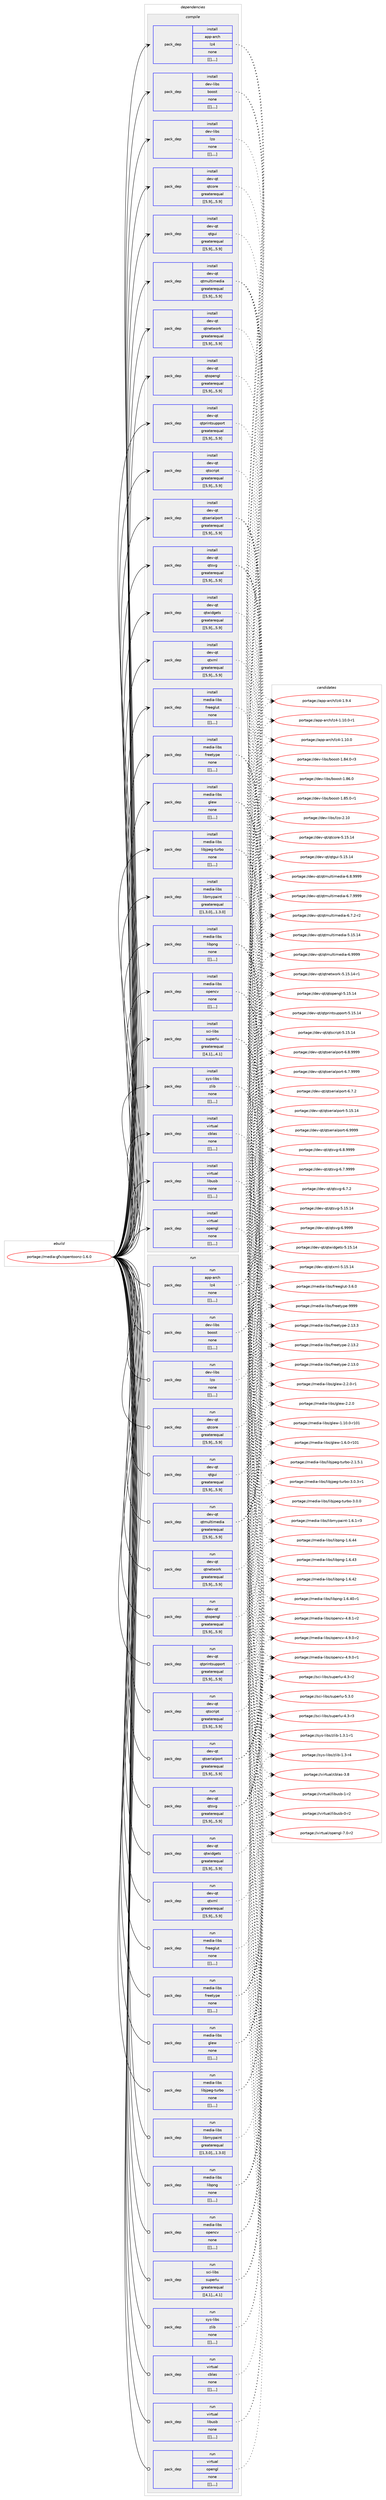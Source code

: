 digraph prolog {

# *************
# Graph options
# *************

newrank=true;
concentrate=true;
compound=true;
graph [rankdir=LR,fontname=Helvetica,fontsize=10,ranksep=1.5];#, ranksep=2.5, nodesep=0.2];
edge  [arrowhead=vee];
node  [fontname=Helvetica,fontsize=10];

# **********
# The ebuild
# **********

subgraph cluster_leftcol {
color=gray;
label=<<i>ebuild</i>>;
id [label="portage://media-gfx/opentoonz-1.6.0", color=red, width=4, href="../media-gfx/opentoonz-1.6.0.svg"];
}

# ****************
# The dependencies
# ****************

subgraph cluster_midcol {
color=gray;
label=<<i>dependencies</i>>;
subgraph cluster_compile {
fillcolor="#eeeeee";
style=filled;
label=<<i>compile</i>>;
subgraph pack223521 {
dependency303238 [label=<<TABLE BORDER="0" CELLBORDER="1" CELLSPACING="0" CELLPADDING="4" WIDTH="220"><TR><TD ROWSPAN="6" CELLPADDING="30">pack_dep</TD></TR><TR><TD WIDTH="110">install</TD></TR><TR><TD>app-arch</TD></TR><TR><TD>lz4</TD></TR><TR><TD>none</TD></TR><TR><TD>[[],,,,]</TD></TR></TABLE>>, shape=none, color=blue];
}
id:e -> dependency303238:w [weight=20,style="solid",arrowhead="vee"];
subgraph pack223522 {
dependency303239 [label=<<TABLE BORDER="0" CELLBORDER="1" CELLSPACING="0" CELLPADDING="4" WIDTH="220"><TR><TD ROWSPAN="6" CELLPADDING="30">pack_dep</TD></TR><TR><TD WIDTH="110">install</TD></TR><TR><TD>dev-libs</TD></TR><TR><TD>boost</TD></TR><TR><TD>none</TD></TR><TR><TD>[[],,,,]</TD></TR></TABLE>>, shape=none, color=blue];
}
id:e -> dependency303239:w [weight=20,style="solid",arrowhead="vee"];
subgraph pack223523 {
dependency303240 [label=<<TABLE BORDER="0" CELLBORDER="1" CELLSPACING="0" CELLPADDING="4" WIDTH="220"><TR><TD ROWSPAN="6" CELLPADDING="30">pack_dep</TD></TR><TR><TD WIDTH="110">install</TD></TR><TR><TD>dev-libs</TD></TR><TR><TD>lzo</TD></TR><TR><TD>none</TD></TR><TR><TD>[[],,,,]</TD></TR></TABLE>>, shape=none, color=blue];
}
id:e -> dependency303240:w [weight=20,style="solid",arrowhead="vee"];
subgraph pack223524 {
dependency303241 [label=<<TABLE BORDER="0" CELLBORDER="1" CELLSPACING="0" CELLPADDING="4" WIDTH="220"><TR><TD ROWSPAN="6" CELLPADDING="30">pack_dep</TD></TR><TR><TD WIDTH="110">install</TD></TR><TR><TD>dev-qt</TD></TR><TR><TD>qtcore</TD></TR><TR><TD>greaterequal</TD></TR><TR><TD>[[5,9],,,5.9]</TD></TR></TABLE>>, shape=none, color=blue];
}
id:e -> dependency303241:w [weight=20,style="solid",arrowhead="vee"];
subgraph pack223525 {
dependency303242 [label=<<TABLE BORDER="0" CELLBORDER="1" CELLSPACING="0" CELLPADDING="4" WIDTH="220"><TR><TD ROWSPAN="6" CELLPADDING="30">pack_dep</TD></TR><TR><TD WIDTH="110">install</TD></TR><TR><TD>dev-qt</TD></TR><TR><TD>qtgui</TD></TR><TR><TD>greaterequal</TD></TR><TR><TD>[[5,9],,,5.9]</TD></TR></TABLE>>, shape=none, color=blue];
}
id:e -> dependency303242:w [weight=20,style="solid",arrowhead="vee"];
subgraph pack223526 {
dependency303243 [label=<<TABLE BORDER="0" CELLBORDER="1" CELLSPACING="0" CELLPADDING="4" WIDTH="220"><TR><TD ROWSPAN="6" CELLPADDING="30">pack_dep</TD></TR><TR><TD WIDTH="110">install</TD></TR><TR><TD>dev-qt</TD></TR><TR><TD>qtmultimedia</TD></TR><TR><TD>greaterequal</TD></TR><TR><TD>[[5,9],,,5.9]</TD></TR></TABLE>>, shape=none, color=blue];
}
id:e -> dependency303243:w [weight=20,style="solid",arrowhead="vee"];
subgraph pack223527 {
dependency303244 [label=<<TABLE BORDER="0" CELLBORDER="1" CELLSPACING="0" CELLPADDING="4" WIDTH="220"><TR><TD ROWSPAN="6" CELLPADDING="30">pack_dep</TD></TR><TR><TD WIDTH="110">install</TD></TR><TR><TD>dev-qt</TD></TR><TR><TD>qtnetwork</TD></TR><TR><TD>greaterequal</TD></TR><TR><TD>[[5,9],,,5.9]</TD></TR></TABLE>>, shape=none, color=blue];
}
id:e -> dependency303244:w [weight=20,style="solid",arrowhead="vee"];
subgraph pack223528 {
dependency303245 [label=<<TABLE BORDER="0" CELLBORDER="1" CELLSPACING="0" CELLPADDING="4" WIDTH="220"><TR><TD ROWSPAN="6" CELLPADDING="30">pack_dep</TD></TR><TR><TD WIDTH="110">install</TD></TR><TR><TD>dev-qt</TD></TR><TR><TD>qtopengl</TD></TR><TR><TD>greaterequal</TD></TR><TR><TD>[[5,9],,,5.9]</TD></TR></TABLE>>, shape=none, color=blue];
}
id:e -> dependency303245:w [weight=20,style="solid",arrowhead="vee"];
subgraph pack223529 {
dependency303246 [label=<<TABLE BORDER="0" CELLBORDER="1" CELLSPACING="0" CELLPADDING="4" WIDTH="220"><TR><TD ROWSPAN="6" CELLPADDING="30">pack_dep</TD></TR><TR><TD WIDTH="110">install</TD></TR><TR><TD>dev-qt</TD></TR><TR><TD>qtprintsupport</TD></TR><TR><TD>greaterequal</TD></TR><TR><TD>[[5,9],,,5.9]</TD></TR></TABLE>>, shape=none, color=blue];
}
id:e -> dependency303246:w [weight=20,style="solid",arrowhead="vee"];
subgraph pack223530 {
dependency303247 [label=<<TABLE BORDER="0" CELLBORDER="1" CELLSPACING="0" CELLPADDING="4" WIDTH="220"><TR><TD ROWSPAN="6" CELLPADDING="30">pack_dep</TD></TR><TR><TD WIDTH="110">install</TD></TR><TR><TD>dev-qt</TD></TR><TR><TD>qtscript</TD></TR><TR><TD>greaterequal</TD></TR><TR><TD>[[5,9],,,5.9]</TD></TR></TABLE>>, shape=none, color=blue];
}
id:e -> dependency303247:w [weight=20,style="solid",arrowhead="vee"];
subgraph pack223531 {
dependency303248 [label=<<TABLE BORDER="0" CELLBORDER="1" CELLSPACING="0" CELLPADDING="4" WIDTH="220"><TR><TD ROWSPAN="6" CELLPADDING="30">pack_dep</TD></TR><TR><TD WIDTH="110">install</TD></TR><TR><TD>dev-qt</TD></TR><TR><TD>qtserialport</TD></TR><TR><TD>greaterequal</TD></TR><TR><TD>[[5,9],,,5.9]</TD></TR></TABLE>>, shape=none, color=blue];
}
id:e -> dependency303248:w [weight=20,style="solid",arrowhead="vee"];
subgraph pack223532 {
dependency303249 [label=<<TABLE BORDER="0" CELLBORDER="1" CELLSPACING="0" CELLPADDING="4" WIDTH="220"><TR><TD ROWSPAN="6" CELLPADDING="30">pack_dep</TD></TR><TR><TD WIDTH="110">install</TD></TR><TR><TD>dev-qt</TD></TR><TR><TD>qtsvg</TD></TR><TR><TD>greaterequal</TD></TR><TR><TD>[[5,9],,,5.9]</TD></TR></TABLE>>, shape=none, color=blue];
}
id:e -> dependency303249:w [weight=20,style="solid",arrowhead="vee"];
subgraph pack223533 {
dependency303250 [label=<<TABLE BORDER="0" CELLBORDER="1" CELLSPACING="0" CELLPADDING="4" WIDTH="220"><TR><TD ROWSPAN="6" CELLPADDING="30">pack_dep</TD></TR><TR><TD WIDTH="110">install</TD></TR><TR><TD>dev-qt</TD></TR><TR><TD>qtwidgets</TD></TR><TR><TD>greaterequal</TD></TR><TR><TD>[[5,9],,,5.9]</TD></TR></TABLE>>, shape=none, color=blue];
}
id:e -> dependency303250:w [weight=20,style="solid",arrowhead="vee"];
subgraph pack223534 {
dependency303251 [label=<<TABLE BORDER="0" CELLBORDER="1" CELLSPACING="0" CELLPADDING="4" WIDTH="220"><TR><TD ROWSPAN="6" CELLPADDING="30">pack_dep</TD></TR><TR><TD WIDTH="110">install</TD></TR><TR><TD>dev-qt</TD></TR><TR><TD>qtxml</TD></TR><TR><TD>greaterequal</TD></TR><TR><TD>[[5,9],,,5.9]</TD></TR></TABLE>>, shape=none, color=blue];
}
id:e -> dependency303251:w [weight=20,style="solid",arrowhead="vee"];
subgraph pack223535 {
dependency303252 [label=<<TABLE BORDER="0" CELLBORDER="1" CELLSPACING="0" CELLPADDING="4" WIDTH="220"><TR><TD ROWSPAN="6" CELLPADDING="30">pack_dep</TD></TR><TR><TD WIDTH="110">install</TD></TR><TR><TD>media-libs</TD></TR><TR><TD>freeglut</TD></TR><TR><TD>none</TD></TR><TR><TD>[[],,,,]</TD></TR></TABLE>>, shape=none, color=blue];
}
id:e -> dependency303252:w [weight=20,style="solid",arrowhead="vee"];
subgraph pack223536 {
dependency303253 [label=<<TABLE BORDER="0" CELLBORDER="1" CELLSPACING="0" CELLPADDING="4" WIDTH="220"><TR><TD ROWSPAN="6" CELLPADDING="30">pack_dep</TD></TR><TR><TD WIDTH="110">install</TD></TR><TR><TD>media-libs</TD></TR><TR><TD>freetype</TD></TR><TR><TD>none</TD></TR><TR><TD>[[],,,,]</TD></TR></TABLE>>, shape=none, color=blue];
}
id:e -> dependency303253:w [weight=20,style="solid",arrowhead="vee"];
subgraph pack223537 {
dependency303254 [label=<<TABLE BORDER="0" CELLBORDER="1" CELLSPACING="0" CELLPADDING="4" WIDTH="220"><TR><TD ROWSPAN="6" CELLPADDING="30">pack_dep</TD></TR><TR><TD WIDTH="110">install</TD></TR><TR><TD>media-libs</TD></TR><TR><TD>glew</TD></TR><TR><TD>none</TD></TR><TR><TD>[[],,,,]</TD></TR></TABLE>>, shape=none, color=blue];
}
id:e -> dependency303254:w [weight=20,style="solid",arrowhead="vee"];
subgraph pack223538 {
dependency303255 [label=<<TABLE BORDER="0" CELLBORDER="1" CELLSPACING="0" CELLPADDING="4" WIDTH="220"><TR><TD ROWSPAN="6" CELLPADDING="30">pack_dep</TD></TR><TR><TD WIDTH="110">install</TD></TR><TR><TD>media-libs</TD></TR><TR><TD>libjpeg-turbo</TD></TR><TR><TD>none</TD></TR><TR><TD>[[],,,,]</TD></TR></TABLE>>, shape=none, color=blue];
}
id:e -> dependency303255:w [weight=20,style="solid",arrowhead="vee"];
subgraph pack223539 {
dependency303256 [label=<<TABLE BORDER="0" CELLBORDER="1" CELLSPACING="0" CELLPADDING="4" WIDTH="220"><TR><TD ROWSPAN="6" CELLPADDING="30">pack_dep</TD></TR><TR><TD WIDTH="110">install</TD></TR><TR><TD>media-libs</TD></TR><TR><TD>libmypaint</TD></TR><TR><TD>greaterequal</TD></TR><TR><TD>[[1,3,0],,,1.3.0]</TD></TR></TABLE>>, shape=none, color=blue];
}
id:e -> dependency303256:w [weight=20,style="solid",arrowhead="vee"];
subgraph pack223540 {
dependency303257 [label=<<TABLE BORDER="0" CELLBORDER="1" CELLSPACING="0" CELLPADDING="4" WIDTH="220"><TR><TD ROWSPAN="6" CELLPADDING="30">pack_dep</TD></TR><TR><TD WIDTH="110">install</TD></TR><TR><TD>media-libs</TD></TR><TR><TD>libpng</TD></TR><TR><TD>none</TD></TR><TR><TD>[[],,,,]</TD></TR></TABLE>>, shape=none, color=blue];
}
id:e -> dependency303257:w [weight=20,style="solid",arrowhead="vee"];
subgraph pack223541 {
dependency303258 [label=<<TABLE BORDER="0" CELLBORDER="1" CELLSPACING="0" CELLPADDING="4" WIDTH="220"><TR><TD ROWSPAN="6" CELLPADDING="30">pack_dep</TD></TR><TR><TD WIDTH="110">install</TD></TR><TR><TD>media-libs</TD></TR><TR><TD>opencv</TD></TR><TR><TD>none</TD></TR><TR><TD>[[],,,,]</TD></TR></TABLE>>, shape=none, color=blue];
}
id:e -> dependency303258:w [weight=20,style="solid",arrowhead="vee"];
subgraph pack223542 {
dependency303259 [label=<<TABLE BORDER="0" CELLBORDER="1" CELLSPACING="0" CELLPADDING="4" WIDTH="220"><TR><TD ROWSPAN="6" CELLPADDING="30">pack_dep</TD></TR><TR><TD WIDTH="110">install</TD></TR><TR><TD>sci-libs</TD></TR><TR><TD>superlu</TD></TR><TR><TD>greaterequal</TD></TR><TR><TD>[[4,1],,,4.1]</TD></TR></TABLE>>, shape=none, color=blue];
}
id:e -> dependency303259:w [weight=20,style="solid",arrowhead="vee"];
subgraph pack223543 {
dependency303260 [label=<<TABLE BORDER="0" CELLBORDER="1" CELLSPACING="0" CELLPADDING="4" WIDTH="220"><TR><TD ROWSPAN="6" CELLPADDING="30">pack_dep</TD></TR><TR><TD WIDTH="110">install</TD></TR><TR><TD>sys-libs</TD></TR><TR><TD>zlib</TD></TR><TR><TD>none</TD></TR><TR><TD>[[],,,,]</TD></TR></TABLE>>, shape=none, color=blue];
}
id:e -> dependency303260:w [weight=20,style="solid",arrowhead="vee"];
subgraph pack223544 {
dependency303261 [label=<<TABLE BORDER="0" CELLBORDER="1" CELLSPACING="0" CELLPADDING="4" WIDTH="220"><TR><TD ROWSPAN="6" CELLPADDING="30">pack_dep</TD></TR><TR><TD WIDTH="110">install</TD></TR><TR><TD>virtual</TD></TR><TR><TD>cblas</TD></TR><TR><TD>none</TD></TR><TR><TD>[[],,,,]</TD></TR></TABLE>>, shape=none, color=blue];
}
id:e -> dependency303261:w [weight=20,style="solid",arrowhead="vee"];
subgraph pack223545 {
dependency303262 [label=<<TABLE BORDER="0" CELLBORDER="1" CELLSPACING="0" CELLPADDING="4" WIDTH="220"><TR><TD ROWSPAN="6" CELLPADDING="30">pack_dep</TD></TR><TR><TD WIDTH="110">install</TD></TR><TR><TD>virtual</TD></TR><TR><TD>libusb</TD></TR><TR><TD>none</TD></TR><TR><TD>[[],,,,]</TD></TR></TABLE>>, shape=none, color=blue];
}
id:e -> dependency303262:w [weight=20,style="solid",arrowhead="vee"];
subgraph pack223546 {
dependency303263 [label=<<TABLE BORDER="0" CELLBORDER="1" CELLSPACING="0" CELLPADDING="4" WIDTH="220"><TR><TD ROWSPAN="6" CELLPADDING="30">pack_dep</TD></TR><TR><TD WIDTH="110">install</TD></TR><TR><TD>virtual</TD></TR><TR><TD>opengl</TD></TR><TR><TD>none</TD></TR><TR><TD>[[],,,,]</TD></TR></TABLE>>, shape=none, color=blue];
}
id:e -> dependency303263:w [weight=20,style="solid",arrowhead="vee"];
}
subgraph cluster_compileandrun {
fillcolor="#eeeeee";
style=filled;
label=<<i>compile and run</i>>;
}
subgraph cluster_run {
fillcolor="#eeeeee";
style=filled;
label=<<i>run</i>>;
subgraph pack223547 {
dependency303264 [label=<<TABLE BORDER="0" CELLBORDER="1" CELLSPACING="0" CELLPADDING="4" WIDTH="220"><TR><TD ROWSPAN="6" CELLPADDING="30">pack_dep</TD></TR><TR><TD WIDTH="110">run</TD></TR><TR><TD>app-arch</TD></TR><TR><TD>lz4</TD></TR><TR><TD>none</TD></TR><TR><TD>[[],,,,]</TD></TR></TABLE>>, shape=none, color=blue];
}
id:e -> dependency303264:w [weight=20,style="solid",arrowhead="odot"];
subgraph pack223548 {
dependency303265 [label=<<TABLE BORDER="0" CELLBORDER="1" CELLSPACING="0" CELLPADDING="4" WIDTH="220"><TR><TD ROWSPAN="6" CELLPADDING="30">pack_dep</TD></TR><TR><TD WIDTH="110">run</TD></TR><TR><TD>dev-libs</TD></TR><TR><TD>boost</TD></TR><TR><TD>none</TD></TR><TR><TD>[[],,,,]</TD></TR></TABLE>>, shape=none, color=blue];
}
id:e -> dependency303265:w [weight=20,style="solid",arrowhead="odot"];
subgraph pack223549 {
dependency303266 [label=<<TABLE BORDER="0" CELLBORDER="1" CELLSPACING="0" CELLPADDING="4" WIDTH="220"><TR><TD ROWSPAN="6" CELLPADDING="30">pack_dep</TD></TR><TR><TD WIDTH="110">run</TD></TR><TR><TD>dev-libs</TD></TR><TR><TD>lzo</TD></TR><TR><TD>none</TD></TR><TR><TD>[[],,,,]</TD></TR></TABLE>>, shape=none, color=blue];
}
id:e -> dependency303266:w [weight=20,style="solid",arrowhead="odot"];
subgraph pack223550 {
dependency303267 [label=<<TABLE BORDER="0" CELLBORDER="1" CELLSPACING="0" CELLPADDING="4" WIDTH="220"><TR><TD ROWSPAN="6" CELLPADDING="30">pack_dep</TD></TR><TR><TD WIDTH="110">run</TD></TR><TR><TD>dev-qt</TD></TR><TR><TD>qtcore</TD></TR><TR><TD>greaterequal</TD></TR><TR><TD>[[5,9],,,5.9]</TD></TR></TABLE>>, shape=none, color=blue];
}
id:e -> dependency303267:w [weight=20,style="solid",arrowhead="odot"];
subgraph pack223551 {
dependency303268 [label=<<TABLE BORDER="0" CELLBORDER="1" CELLSPACING="0" CELLPADDING="4" WIDTH="220"><TR><TD ROWSPAN="6" CELLPADDING="30">pack_dep</TD></TR><TR><TD WIDTH="110">run</TD></TR><TR><TD>dev-qt</TD></TR><TR><TD>qtgui</TD></TR><TR><TD>greaterequal</TD></TR><TR><TD>[[5,9],,,5.9]</TD></TR></TABLE>>, shape=none, color=blue];
}
id:e -> dependency303268:w [weight=20,style="solid",arrowhead="odot"];
subgraph pack223552 {
dependency303269 [label=<<TABLE BORDER="0" CELLBORDER="1" CELLSPACING="0" CELLPADDING="4" WIDTH="220"><TR><TD ROWSPAN="6" CELLPADDING="30">pack_dep</TD></TR><TR><TD WIDTH="110">run</TD></TR><TR><TD>dev-qt</TD></TR><TR><TD>qtmultimedia</TD></TR><TR><TD>greaterequal</TD></TR><TR><TD>[[5,9],,,5.9]</TD></TR></TABLE>>, shape=none, color=blue];
}
id:e -> dependency303269:w [weight=20,style="solid",arrowhead="odot"];
subgraph pack223553 {
dependency303270 [label=<<TABLE BORDER="0" CELLBORDER="1" CELLSPACING="0" CELLPADDING="4" WIDTH="220"><TR><TD ROWSPAN="6" CELLPADDING="30">pack_dep</TD></TR><TR><TD WIDTH="110">run</TD></TR><TR><TD>dev-qt</TD></TR><TR><TD>qtnetwork</TD></TR><TR><TD>greaterequal</TD></TR><TR><TD>[[5,9],,,5.9]</TD></TR></TABLE>>, shape=none, color=blue];
}
id:e -> dependency303270:w [weight=20,style="solid",arrowhead="odot"];
subgraph pack223554 {
dependency303271 [label=<<TABLE BORDER="0" CELLBORDER="1" CELLSPACING="0" CELLPADDING="4" WIDTH="220"><TR><TD ROWSPAN="6" CELLPADDING="30">pack_dep</TD></TR><TR><TD WIDTH="110">run</TD></TR><TR><TD>dev-qt</TD></TR><TR><TD>qtopengl</TD></TR><TR><TD>greaterequal</TD></TR><TR><TD>[[5,9],,,5.9]</TD></TR></TABLE>>, shape=none, color=blue];
}
id:e -> dependency303271:w [weight=20,style="solid",arrowhead="odot"];
subgraph pack223555 {
dependency303272 [label=<<TABLE BORDER="0" CELLBORDER="1" CELLSPACING="0" CELLPADDING="4" WIDTH="220"><TR><TD ROWSPAN="6" CELLPADDING="30">pack_dep</TD></TR><TR><TD WIDTH="110">run</TD></TR><TR><TD>dev-qt</TD></TR><TR><TD>qtprintsupport</TD></TR><TR><TD>greaterequal</TD></TR><TR><TD>[[5,9],,,5.9]</TD></TR></TABLE>>, shape=none, color=blue];
}
id:e -> dependency303272:w [weight=20,style="solid",arrowhead="odot"];
subgraph pack223556 {
dependency303273 [label=<<TABLE BORDER="0" CELLBORDER="1" CELLSPACING="0" CELLPADDING="4" WIDTH="220"><TR><TD ROWSPAN="6" CELLPADDING="30">pack_dep</TD></TR><TR><TD WIDTH="110">run</TD></TR><TR><TD>dev-qt</TD></TR><TR><TD>qtscript</TD></TR><TR><TD>greaterequal</TD></TR><TR><TD>[[5,9],,,5.9]</TD></TR></TABLE>>, shape=none, color=blue];
}
id:e -> dependency303273:w [weight=20,style="solid",arrowhead="odot"];
subgraph pack223557 {
dependency303274 [label=<<TABLE BORDER="0" CELLBORDER="1" CELLSPACING="0" CELLPADDING="4" WIDTH="220"><TR><TD ROWSPAN="6" CELLPADDING="30">pack_dep</TD></TR><TR><TD WIDTH="110">run</TD></TR><TR><TD>dev-qt</TD></TR><TR><TD>qtserialport</TD></TR><TR><TD>greaterequal</TD></TR><TR><TD>[[5,9],,,5.9]</TD></TR></TABLE>>, shape=none, color=blue];
}
id:e -> dependency303274:w [weight=20,style="solid",arrowhead="odot"];
subgraph pack223558 {
dependency303275 [label=<<TABLE BORDER="0" CELLBORDER="1" CELLSPACING="0" CELLPADDING="4" WIDTH="220"><TR><TD ROWSPAN="6" CELLPADDING="30">pack_dep</TD></TR><TR><TD WIDTH="110">run</TD></TR><TR><TD>dev-qt</TD></TR><TR><TD>qtsvg</TD></TR><TR><TD>greaterequal</TD></TR><TR><TD>[[5,9],,,5.9]</TD></TR></TABLE>>, shape=none, color=blue];
}
id:e -> dependency303275:w [weight=20,style="solid",arrowhead="odot"];
subgraph pack223559 {
dependency303276 [label=<<TABLE BORDER="0" CELLBORDER="1" CELLSPACING="0" CELLPADDING="4" WIDTH="220"><TR><TD ROWSPAN="6" CELLPADDING="30">pack_dep</TD></TR><TR><TD WIDTH="110">run</TD></TR><TR><TD>dev-qt</TD></TR><TR><TD>qtwidgets</TD></TR><TR><TD>greaterequal</TD></TR><TR><TD>[[5,9],,,5.9]</TD></TR></TABLE>>, shape=none, color=blue];
}
id:e -> dependency303276:w [weight=20,style="solid",arrowhead="odot"];
subgraph pack223560 {
dependency303277 [label=<<TABLE BORDER="0" CELLBORDER="1" CELLSPACING="0" CELLPADDING="4" WIDTH="220"><TR><TD ROWSPAN="6" CELLPADDING="30">pack_dep</TD></TR><TR><TD WIDTH="110">run</TD></TR><TR><TD>dev-qt</TD></TR><TR><TD>qtxml</TD></TR><TR><TD>greaterequal</TD></TR><TR><TD>[[5,9],,,5.9]</TD></TR></TABLE>>, shape=none, color=blue];
}
id:e -> dependency303277:w [weight=20,style="solid",arrowhead="odot"];
subgraph pack223561 {
dependency303278 [label=<<TABLE BORDER="0" CELLBORDER="1" CELLSPACING="0" CELLPADDING="4" WIDTH="220"><TR><TD ROWSPAN="6" CELLPADDING="30">pack_dep</TD></TR><TR><TD WIDTH="110">run</TD></TR><TR><TD>media-libs</TD></TR><TR><TD>freeglut</TD></TR><TR><TD>none</TD></TR><TR><TD>[[],,,,]</TD></TR></TABLE>>, shape=none, color=blue];
}
id:e -> dependency303278:w [weight=20,style="solid",arrowhead="odot"];
subgraph pack223562 {
dependency303279 [label=<<TABLE BORDER="0" CELLBORDER="1" CELLSPACING="0" CELLPADDING="4" WIDTH="220"><TR><TD ROWSPAN="6" CELLPADDING="30">pack_dep</TD></TR><TR><TD WIDTH="110">run</TD></TR><TR><TD>media-libs</TD></TR><TR><TD>freetype</TD></TR><TR><TD>none</TD></TR><TR><TD>[[],,,,]</TD></TR></TABLE>>, shape=none, color=blue];
}
id:e -> dependency303279:w [weight=20,style="solid",arrowhead="odot"];
subgraph pack223563 {
dependency303280 [label=<<TABLE BORDER="0" CELLBORDER="1" CELLSPACING="0" CELLPADDING="4" WIDTH="220"><TR><TD ROWSPAN="6" CELLPADDING="30">pack_dep</TD></TR><TR><TD WIDTH="110">run</TD></TR><TR><TD>media-libs</TD></TR><TR><TD>glew</TD></TR><TR><TD>none</TD></TR><TR><TD>[[],,,,]</TD></TR></TABLE>>, shape=none, color=blue];
}
id:e -> dependency303280:w [weight=20,style="solid",arrowhead="odot"];
subgraph pack223564 {
dependency303281 [label=<<TABLE BORDER="0" CELLBORDER="1" CELLSPACING="0" CELLPADDING="4" WIDTH="220"><TR><TD ROWSPAN="6" CELLPADDING="30">pack_dep</TD></TR><TR><TD WIDTH="110">run</TD></TR><TR><TD>media-libs</TD></TR><TR><TD>libjpeg-turbo</TD></TR><TR><TD>none</TD></TR><TR><TD>[[],,,,]</TD></TR></TABLE>>, shape=none, color=blue];
}
id:e -> dependency303281:w [weight=20,style="solid",arrowhead="odot"];
subgraph pack223565 {
dependency303282 [label=<<TABLE BORDER="0" CELLBORDER="1" CELLSPACING="0" CELLPADDING="4" WIDTH="220"><TR><TD ROWSPAN="6" CELLPADDING="30">pack_dep</TD></TR><TR><TD WIDTH="110">run</TD></TR><TR><TD>media-libs</TD></TR><TR><TD>libmypaint</TD></TR><TR><TD>greaterequal</TD></TR><TR><TD>[[1,3,0],,,1.3.0]</TD></TR></TABLE>>, shape=none, color=blue];
}
id:e -> dependency303282:w [weight=20,style="solid",arrowhead="odot"];
subgraph pack223566 {
dependency303283 [label=<<TABLE BORDER="0" CELLBORDER="1" CELLSPACING="0" CELLPADDING="4" WIDTH="220"><TR><TD ROWSPAN="6" CELLPADDING="30">pack_dep</TD></TR><TR><TD WIDTH="110">run</TD></TR><TR><TD>media-libs</TD></TR><TR><TD>libpng</TD></TR><TR><TD>none</TD></TR><TR><TD>[[],,,,]</TD></TR></TABLE>>, shape=none, color=blue];
}
id:e -> dependency303283:w [weight=20,style="solid",arrowhead="odot"];
subgraph pack223567 {
dependency303284 [label=<<TABLE BORDER="0" CELLBORDER="1" CELLSPACING="0" CELLPADDING="4" WIDTH="220"><TR><TD ROWSPAN="6" CELLPADDING="30">pack_dep</TD></TR><TR><TD WIDTH="110">run</TD></TR><TR><TD>media-libs</TD></TR><TR><TD>opencv</TD></TR><TR><TD>none</TD></TR><TR><TD>[[],,,,]</TD></TR></TABLE>>, shape=none, color=blue];
}
id:e -> dependency303284:w [weight=20,style="solid",arrowhead="odot"];
subgraph pack223568 {
dependency303285 [label=<<TABLE BORDER="0" CELLBORDER="1" CELLSPACING="0" CELLPADDING="4" WIDTH="220"><TR><TD ROWSPAN="6" CELLPADDING="30">pack_dep</TD></TR><TR><TD WIDTH="110">run</TD></TR><TR><TD>sci-libs</TD></TR><TR><TD>superlu</TD></TR><TR><TD>greaterequal</TD></TR><TR><TD>[[4,1],,,4.1]</TD></TR></TABLE>>, shape=none, color=blue];
}
id:e -> dependency303285:w [weight=20,style="solid",arrowhead="odot"];
subgraph pack223569 {
dependency303286 [label=<<TABLE BORDER="0" CELLBORDER="1" CELLSPACING="0" CELLPADDING="4" WIDTH="220"><TR><TD ROWSPAN="6" CELLPADDING="30">pack_dep</TD></TR><TR><TD WIDTH="110">run</TD></TR><TR><TD>sys-libs</TD></TR><TR><TD>zlib</TD></TR><TR><TD>none</TD></TR><TR><TD>[[],,,,]</TD></TR></TABLE>>, shape=none, color=blue];
}
id:e -> dependency303286:w [weight=20,style="solid",arrowhead="odot"];
subgraph pack223570 {
dependency303287 [label=<<TABLE BORDER="0" CELLBORDER="1" CELLSPACING="0" CELLPADDING="4" WIDTH="220"><TR><TD ROWSPAN="6" CELLPADDING="30">pack_dep</TD></TR><TR><TD WIDTH="110">run</TD></TR><TR><TD>virtual</TD></TR><TR><TD>cblas</TD></TR><TR><TD>none</TD></TR><TR><TD>[[],,,,]</TD></TR></TABLE>>, shape=none, color=blue];
}
id:e -> dependency303287:w [weight=20,style="solid",arrowhead="odot"];
subgraph pack223571 {
dependency303288 [label=<<TABLE BORDER="0" CELLBORDER="1" CELLSPACING="0" CELLPADDING="4" WIDTH="220"><TR><TD ROWSPAN="6" CELLPADDING="30">pack_dep</TD></TR><TR><TD WIDTH="110">run</TD></TR><TR><TD>virtual</TD></TR><TR><TD>libusb</TD></TR><TR><TD>none</TD></TR><TR><TD>[[],,,,]</TD></TR></TABLE>>, shape=none, color=blue];
}
id:e -> dependency303288:w [weight=20,style="solid",arrowhead="odot"];
subgraph pack223572 {
dependency303289 [label=<<TABLE BORDER="0" CELLBORDER="1" CELLSPACING="0" CELLPADDING="4" WIDTH="220"><TR><TD ROWSPAN="6" CELLPADDING="30">pack_dep</TD></TR><TR><TD WIDTH="110">run</TD></TR><TR><TD>virtual</TD></TR><TR><TD>opengl</TD></TR><TR><TD>none</TD></TR><TR><TD>[[],,,,]</TD></TR></TABLE>>, shape=none, color=blue];
}
id:e -> dependency303289:w [weight=20,style="solid",arrowhead="odot"];
}
}

# **************
# The candidates
# **************

subgraph cluster_choices {
rank=same;
color=gray;
label=<<i>candidates</i>>;

subgraph choice223521 {
color=black;
nodesep=1;
choice971121124597114991044710812252454946494846484511449 [label="portage://app-arch/lz4-1.10.0-r1", color=red, width=4,href="../app-arch/lz4-1.10.0-r1.svg"];
choice97112112459711499104471081225245494649484648 [label="portage://app-arch/lz4-1.10.0", color=red, width=4,href="../app-arch/lz4-1.10.0.svg"];
choice971121124597114991044710812252454946574652 [label="portage://app-arch/lz4-1.9.4", color=red, width=4,href="../app-arch/lz4-1.9.4.svg"];
dependency303238:e -> choice971121124597114991044710812252454946494846484511449:w [style=dotted,weight="100"];
dependency303238:e -> choice97112112459711499104471081225245494649484648:w [style=dotted,weight="100"];
dependency303238:e -> choice971121124597114991044710812252454946574652:w [style=dotted,weight="100"];
}
subgraph choice223522 {
color=black;
nodesep=1;
choice1001011184510810598115479811111111511645494656544648 [label="portage://dev-libs/boost-1.86.0", color=red, width=4,href="../dev-libs/boost-1.86.0.svg"];
choice10010111845108105981154798111111115116454946565346484511449 [label="portage://dev-libs/boost-1.85.0-r1", color=red, width=4,href="../dev-libs/boost-1.85.0-r1.svg"];
choice10010111845108105981154798111111115116454946565246484511451 [label="portage://dev-libs/boost-1.84.0-r3", color=red, width=4,href="../dev-libs/boost-1.84.0-r3.svg"];
dependency303239:e -> choice1001011184510810598115479811111111511645494656544648:w [style=dotted,weight="100"];
dependency303239:e -> choice10010111845108105981154798111111115116454946565346484511449:w [style=dotted,weight="100"];
dependency303239:e -> choice10010111845108105981154798111111115116454946565246484511451:w [style=dotted,weight="100"];
}
subgraph choice223523 {
color=black;
nodesep=1;
choice1001011184510810598115471081221114550464948 [label="portage://dev-libs/lzo-2.10", color=red, width=4,href="../dev-libs/lzo-2.10.svg"];
dependency303240:e -> choice1001011184510810598115471081221114550464948:w [style=dotted,weight="100"];
}
subgraph choice223524 {
color=black;
nodesep=1;
choice1001011184511311647113116991111141014553464953464952 [label="portage://dev-qt/qtcore-5.15.14", color=red, width=4,href="../dev-qt/qtcore-5.15.14.svg"];
dependency303241:e -> choice1001011184511311647113116991111141014553464953464952:w [style=dotted,weight="100"];
}
subgraph choice223525 {
color=black;
nodesep=1;
choice10010111845113116471131161031171054553464953464952 [label="portage://dev-qt/qtgui-5.15.14", color=red, width=4,href="../dev-qt/qtgui-5.15.14.svg"];
dependency303242:e -> choice10010111845113116471131161031171054553464953464952:w [style=dotted,weight="100"];
}
subgraph choice223526 {
color=black;
nodesep=1;
choice10010111845113116471131161091171081161051091011001059745544657575757 [label="portage://dev-qt/qtmultimedia-6.9999", color=red, width=4,href="../dev-qt/qtmultimedia-6.9999.svg"];
choice100101118451131164711311610911710811610510910110010597455446564657575757 [label="portage://dev-qt/qtmultimedia-6.8.9999", color=red, width=4,href="../dev-qt/qtmultimedia-6.8.9999.svg"];
choice100101118451131164711311610911710811610510910110010597455446554657575757 [label="portage://dev-qt/qtmultimedia-6.7.9999", color=red, width=4,href="../dev-qt/qtmultimedia-6.7.9999.svg"];
choice1001011184511311647113116109117108116105109101100105974554465546504511450 [label="portage://dev-qt/qtmultimedia-6.7.2-r2", color=red, width=4,href="../dev-qt/qtmultimedia-6.7.2-r2.svg"];
choice1001011184511311647113116109117108116105109101100105974553464953464952 [label="portage://dev-qt/qtmultimedia-5.15.14", color=red, width=4,href="../dev-qt/qtmultimedia-5.15.14.svg"];
dependency303243:e -> choice10010111845113116471131161091171081161051091011001059745544657575757:w [style=dotted,weight="100"];
dependency303243:e -> choice100101118451131164711311610911710811610510910110010597455446564657575757:w [style=dotted,weight="100"];
dependency303243:e -> choice100101118451131164711311610911710811610510910110010597455446554657575757:w [style=dotted,weight="100"];
dependency303243:e -> choice1001011184511311647113116109117108116105109101100105974554465546504511450:w [style=dotted,weight="100"];
dependency303243:e -> choice1001011184511311647113116109117108116105109101100105974553464953464952:w [style=dotted,weight="100"];
}
subgraph choice223527 {
color=black;
nodesep=1;
choice100101118451131164711311611010111611911111410745534649534649524511449 [label="portage://dev-qt/qtnetwork-5.15.14-r1", color=red, width=4,href="../dev-qt/qtnetwork-5.15.14-r1.svg"];
dependency303244:e -> choice100101118451131164711311611010111611911111410745534649534649524511449:w [style=dotted,weight="100"];
}
subgraph choice223528 {
color=black;
nodesep=1;
choice10010111845113116471131161111121011101031084553464953464952 [label="portage://dev-qt/qtopengl-5.15.14", color=red, width=4,href="../dev-qt/qtopengl-5.15.14.svg"];
dependency303245:e -> choice10010111845113116471131161111121011101031084553464953464952:w [style=dotted,weight="100"];
}
subgraph choice223529 {
color=black;
nodesep=1;
choice10010111845113116471131161121141051101161151171121121111141164553464953464952 [label="portage://dev-qt/qtprintsupport-5.15.14", color=red, width=4,href="../dev-qt/qtprintsupport-5.15.14.svg"];
dependency303246:e -> choice10010111845113116471131161121141051101161151171121121111141164553464953464952:w [style=dotted,weight="100"];
}
subgraph choice223530 {
color=black;
nodesep=1;
choice1001011184511311647113116115991141051121164553464953464952 [label="portage://dev-qt/qtscript-5.15.14", color=red, width=4,href="../dev-qt/qtscript-5.15.14.svg"];
dependency303247:e -> choice1001011184511311647113116115991141051121164553464953464952:w [style=dotted,weight="100"];
}
subgraph choice223531 {
color=black;
nodesep=1;
choice10010111845113116471131161151011141059710811211111411645544657575757 [label="portage://dev-qt/qtserialport-6.9999", color=red, width=4,href="../dev-qt/qtserialport-6.9999.svg"];
choice100101118451131164711311611510111410597108112111114116455446564657575757 [label="portage://dev-qt/qtserialport-6.8.9999", color=red, width=4,href="../dev-qt/qtserialport-6.8.9999.svg"];
choice100101118451131164711311611510111410597108112111114116455446554657575757 [label="portage://dev-qt/qtserialport-6.7.9999", color=red, width=4,href="../dev-qt/qtserialport-6.7.9999.svg"];
choice100101118451131164711311611510111410597108112111114116455446554650 [label="portage://dev-qt/qtserialport-6.7.2", color=red, width=4,href="../dev-qt/qtserialport-6.7.2.svg"];
choice1001011184511311647113116115101114105971081121111141164553464953464952 [label="portage://dev-qt/qtserialport-5.15.14", color=red, width=4,href="../dev-qt/qtserialport-5.15.14.svg"];
dependency303248:e -> choice10010111845113116471131161151011141059710811211111411645544657575757:w [style=dotted,weight="100"];
dependency303248:e -> choice100101118451131164711311611510111410597108112111114116455446564657575757:w [style=dotted,weight="100"];
dependency303248:e -> choice100101118451131164711311611510111410597108112111114116455446554657575757:w [style=dotted,weight="100"];
dependency303248:e -> choice100101118451131164711311611510111410597108112111114116455446554650:w [style=dotted,weight="100"];
dependency303248:e -> choice1001011184511311647113116115101114105971081121111141164553464953464952:w [style=dotted,weight="100"];
}
subgraph choice223532 {
color=black;
nodesep=1;
choice100101118451131164711311611511810345544657575757 [label="portage://dev-qt/qtsvg-6.9999", color=red, width=4,href="../dev-qt/qtsvg-6.9999.svg"];
choice1001011184511311647113116115118103455446564657575757 [label="portage://dev-qt/qtsvg-6.8.9999", color=red, width=4,href="../dev-qt/qtsvg-6.8.9999.svg"];
choice1001011184511311647113116115118103455446554657575757 [label="portage://dev-qt/qtsvg-6.7.9999", color=red, width=4,href="../dev-qt/qtsvg-6.7.9999.svg"];
choice1001011184511311647113116115118103455446554650 [label="portage://dev-qt/qtsvg-6.7.2", color=red, width=4,href="../dev-qt/qtsvg-6.7.2.svg"];
choice10010111845113116471131161151181034553464953464952 [label="portage://dev-qt/qtsvg-5.15.14", color=red, width=4,href="../dev-qt/qtsvg-5.15.14.svg"];
dependency303249:e -> choice100101118451131164711311611511810345544657575757:w [style=dotted,weight="100"];
dependency303249:e -> choice1001011184511311647113116115118103455446564657575757:w [style=dotted,weight="100"];
dependency303249:e -> choice1001011184511311647113116115118103455446554657575757:w [style=dotted,weight="100"];
dependency303249:e -> choice1001011184511311647113116115118103455446554650:w [style=dotted,weight="100"];
dependency303249:e -> choice10010111845113116471131161151181034553464953464952:w [style=dotted,weight="100"];
}
subgraph choice223533 {
color=black;
nodesep=1;
choice10010111845113116471131161191051001031011161154553464953464952 [label="portage://dev-qt/qtwidgets-5.15.14", color=red, width=4,href="../dev-qt/qtwidgets-5.15.14.svg"];
dependency303250:e -> choice10010111845113116471131161191051001031011161154553464953464952:w [style=dotted,weight="100"];
}
subgraph choice223534 {
color=black;
nodesep=1;
choice10010111845113116471131161201091084553464953464952 [label="portage://dev-qt/qtxml-5.15.14", color=red, width=4,href="../dev-qt/qtxml-5.15.14.svg"];
dependency303251:e -> choice10010111845113116471131161201091084553464953464952:w [style=dotted,weight="100"];
}
subgraph choice223535 {
color=black;
nodesep=1;
choice10910110010597451081059811547102114101101103108117116455146544648 [label="portage://media-libs/freeglut-3.6.0", color=red, width=4,href="../media-libs/freeglut-3.6.0.svg"];
dependency303252:e -> choice10910110010597451081059811547102114101101103108117116455146544648:w [style=dotted,weight="100"];
}
subgraph choice223536 {
color=black;
nodesep=1;
choice109101100105974510810598115471021141011011161211121014557575757 [label="portage://media-libs/freetype-9999", color=red, width=4,href="../media-libs/freetype-9999.svg"];
choice1091011001059745108105981154710211410110111612111210145504649514651 [label="portage://media-libs/freetype-2.13.3", color=red, width=4,href="../media-libs/freetype-2.13.3.svg"];
choice1091011001059745108105981154710211410110111612111210145504649514650 [label="portage://media-libs/freetype-2.13.2", color=red, width=4,href="../media-libs/freetype-2.13.2.svg"];
choice1091011001059745108105981154710211410110111612111210145504649514648 [label="portage://media-libs/freetype-2.13.0", color=red, width=4,href="../media-libs/freetype-2.13.0.svg"];
dependency303253:e -> choice109101100105974510810598115471021141011011161211121014557575757:w [style=dotted,weight="100"];
dependency303253:e -> choice1091011001059745108105981154710211410110111612111210145504649514651:w [style=dotted,weight="100"];
dependency303253:e -> choice1091011001059745108105981154710211410110111612111210145504649514650:w [style=dotted,weight="100"];
dependency303253:e -> choice1091011001059745108105981154710211410110111612111210145504649514648:w [style=dotted,weight="100"];
}
subgraph choice223537 {
color=black;
nodesep=1;
choice109101100105974510810598115471031081011194550465046484511449 [label="portage://media-libs/glew-2.2.0-r1", color=red, width=4,href="../media-libs/glew-2.2.0-r1.svg"];
choice10910110010597451081059811547103108101119455046504648 [label="portage://media-libs/glew-2.2.0", color=red, width=4,href="../media-libs/glew-2.2.0.svg"];
choice109101100105974510810598115471031081011194549464948464845114494849 [label="portage://media-libs/glew-1.10.0-r101", color=red, width=4,href="../media-libs/glew-1.10.0-r101.svg"];
choice1091011001059745108105981154710310810111945494654464845114494849 [label="portage://media-libs/glew-1.6.0-r101", color=red, width=4,href="../media-libs/glew-1.6.0-r101.svg"];
dependency303254:e -> choice109101100105974510810598115471031081011194550465046484511449:w [style=dotted,weight="100"];
dependency303254:e -> choice10910110010597451081059811547103108101119455046504648:w [style=dotted,weight="100"];
dependency303254:e -> choice109101100105974510810598115471031081011194549464948464845114494849:w [style=dotted,weight="100"];
dependency303254:e -> choice1091011001059745108105981154710310810111945494654464845114494849:w [style=dotted,weight="100"];
}
subgraph choice223538 {
color=black;
nodesep=1;
choice109101100105974510810598115471081059810611210110345116117114981114551464846514511449 [label="portage://media-libs/libjpeg-turbo-3.0.3-r1", color=red, width=4,href="../media-libs/libjpeg-turbo-3.0.3-r1.svg"];
choice10910110010597451081059811547108105981061121011034511611711498111455146484648 [label="portage://media-libs/libjpeg-turbo-3.0.0", color=red, width=4,href="../media-libs/libjpeg-turbo-3.0.0.svg"];
choice109101100105974510810598115471081059810611210110345116117114981114550464946534649 [label="portage://media-libs/libjpeg-turbo-2.1.5.1", color=red, width=4,href="../media-libs/libjpeg-turbo-2.1.5.1.svg"];
dependency303255:e -> choice109101100105974510810598115471081059810611210110345116117114981114551464846514511449:w [style=dotted,weight="100"];
dependency303255:e -> choice10910110010597451081059811547108105981061121011034511611711498111455146484648:w [style=dotted,weight="100"];
dependency303255:e -> choice109101100105974510810598115471081059810611210110345116117114981114550464946534649:w [style=dotted,weight="100"];
}
subgraph choice223539 {
color=black;
nodesep=1;
choice1091011001059745108105981154710810598109121112971051101164549465446494511451 [label="portage://media-libs/libmypaint-1.6.1-r3", color=red, width=4,href="../media-libs/libmypaint-1.6.1-r3.svg"];
dependency303256:e -> choice1091011001059745108105981154710810598109121112971051101164549465446494511451:w [style=dotted,weight="100"];
}
subgraph choice223540 {
color=black;
nodesep=1;
choice109101100105974510810598115471081059811211010345494654465252 [label="portage://media-libs/libpng-1.6.44", color=red, width=4,href="../media-libs/libpng-1.6.44.svg"];
choice109101100105974510810598115471081059811211010345494654465251 [label="portage://media-libs/libpng-1.6.43", color=red, width=4,href="../media-libs/libpng-1.6.43.svg"];
choice109101100105974510810598115471081059811211010345494654465250 [label="portage://media-libs/libpng-1.6.42", color=red, width=4,href="../media-libs/libpng-1.6.42.svg"];
choice1091011001059745108105981154710810598112110103454946544652484511449 [label="portage://media-libs/libpng-1.6.40-r1", color=red, width=4,href="../media-libs/libpng-1.6.40-r1.svg"];
dependency303257:e -> choice109101100105974510810598115471081059811211010345494654465252:w [style=dotted,weight="100"];
dependency303257:e -> choice109101100105974510810598115471081059811211010345494654465251:w [style=dotted,weight="100"];
dependency303257:e -> choice109101100105974510810598115471081059811211010345494654465250:w [style=dotted,weight="100"];
dependency303257:e -> choice1091011001059745108105981154710810598112110103454946544652484511449:w [style=dotted,weight="100"];
}
subgraph choice223541 {
color=black;
nodesep=1;
choice10910110010597451081059811547111112101110991184552465746484511450 [label="portage://media-libs/opencv-4.9.0-r2", color=red, width=4,href="../media-libs/opencv-4.9.0-r2.svg"];
choice10910110010597451081059811547111112101110991184552465746484511449 [label="portage://media-libs/opencv-4.9.0-r1", color=red, width=4,href="../media-libs/opencv-4.9.0-r1.svg"];
choice10910110010597451081059811547111112101110991184552465646494511450 [label="portage://media-libs/opencv-4.8.1-r2", color=red, width=4,href="../media-libs/opencv-4.8.1-r2.svg"];
dependency303258:e -> choice10910110010597451081059811547111112101110991184552465746484511450:w [style=dotted,weight="100"];
dependency303258:e -> choice10910110010597451081059811547111112101110991184552465746484511449:w [style=dotted,weight="100"];
dependency303258:e -> choice10910110010597451081059811547111112101110991184552465646494511450:w [style=dotted,weight="100"];
}
subgraph choice223542 {
color=black;
nodesep=1;
choice11599105451081059811547115117112101114108117455346514648 [label="portage://sci-libs/superlu-5.3.0", color=red, width=4,href="../sci-libs/superlu-5.3.0.svg"];
choice11599105451081059811547115117112101114108117455246514511451 [label="portage://sci-libs/superlu-4.3-r3", color=red, width=4,href="../sci-libs/superlu-4.3-r3.svg"];
choice11599105451081059811547115117112101114108117455246514511450 [label="portage://sci-libs/superlu-4.3-r2", color=red, width=4,href="../sci-libs/superlu-4.3-r2.svg"];
dependency303259:e -> choice11599105451081059811547115117112101114108117455346514648:w [style=dotted,weight="100"];
dependency303259:e -> choice11599105451081059811547115117112101114108117455246514511451:w [style=dotted,weight="100"];
dependency303259:e -> choice11599105451081059811547115117112101114108117455246514511450:w [style=dotted,weight="100"];
}
subgraph choice223543 {
color=black;
nodesep=1;
choice115121115451081059811547122108105984549465146494511449 [label="portage://sys-libs/zlib-1.3.1-r1", color=red, width=4,href="../sys-libs/zlib-1.3.1-r1.svg"];
choice11512111545108105981154712210810598454946514511452 [label="portage://sys-libs/zlib-1.3-r4", color=red, width=4,href="../sys-libs/zlib-1.3-r4.svg"];
dependency303260:e -> choice115121115451081059811547122108105984549465146494511449:w [style=dotted,weight="100"];
dependency303260:e -> choice11512111545108105981154712210810598454946514511452:w [style=dotted,weight="100"];
}
subgraph choice223544 {
color=black;
nodesep=1;
choice118105114116117971084799981089711545514656 [label="portage://virtual/cblas-3.8", color=red, width=4,href="../virtual/cblas-3.8.svg"];
dependency303261:e -> choice118105114116117971084799981089711545514656:w [style=dotted,weight="100"];
}
subgraph choice223545 {
color=black;
nodesep=1;
choice1181051141161179710847108105981171159845494511450 [label="portage://virtual/libusb-1-r2", color=red, width=4,href="../virtual/libusb-1-r2.svg"];
choice1181051141161179710847108105981171159845484511450 [label="portage://virtual/libusb-0-r2", color=red, width=4,href="../virtual/libusb-0-r2.svg"];
dependency303262:e -> choice1181051141161179710847108105981171159845494511450:w [style=dotted,weight="100"];
dependency303262:e -> choice1181051141161179710847108105981171159845484511450:w [style=dotted,weight="100"];
}
subgraph choice223546 {
color=black;
nodesep=1;
choice1181051141161179710847111112101110103108455546484511450 [label="portage://virtual/opengl-7.0-r2", color=red, width=4,href="../virtual/opengl-7.0-r2.svg"];
dependency303263:e -> choice1181051141161179710847111112101110103108455546484511450:w [style=dotted,weight="100"];
}
subgraph choice223547 {
color=black;
nodesep=1;
choice971121124597114991044710812252454946494846484511449 [label="portage://app-arch/lz4-1.10.0-r1", color=red, width=4,href="../app-arch/lz4-1.10.0-r1.svg"];
choice97112112459711499104471081225245494649484648 [label="portage://app-arch/lz4-1.10.0", color=red, width=4,href="../app-arch/lz4-1.10.0.svg"];
choice971121124597114991044710812252454946574652 [label="portage://app-arch/lz4-1.9.4", color=red, width=4,href="../app-arch/lz4-1.9.4.svg"];
dependency303264:e -> choice971121124597114991044710812252454946494846484511449:w [style=dotted,weight="100"];
dependency303264:e -> choice97112112459711499104471081225245494649484648:w [style=dotted,weight="100"];
dependency303264:e -> choice971121124597114991044710812252454946574652:w [style=dotted,weight="100"];
}
subgraph choice223548 {
color=black;
nodesep=1;
choice1001011184510810598115479811111111511645494656544648 [label="portage://dev-libs/boost-1.86.0", color=red, width=4,href="../dev-libs/boost-1.86.0.svg"];
choice10010111845108105981154798111111115116454946565346484511449 [label="portage://dev-libs/boost-1.85.0-r1", color=red, width=4,href="../dev-libs/boost-1.85.0-r1.svg"];
choice10010111845108105981154798111111115116454946565246484511451 [label="portage://dev-libs/boost-1.84.0-r3", color=red, width=4,href="../dev-libs/boost-1.84.0-r3.svg"];
dependency303265:e -> choice1001011184510810598115479811111111511645494656544648:w [style=dotted,weight="100"];
dependency303265:e -> choice10010111845108105981154798111111115116454946565346484511449:w [style=dotted,weight="100"];
dependency303265:e -> choice10010111845108105981154798111111115116454946565246484511451:w [style=dotted,weight="100"];
}
subgraph choice223549 {
color=black;
nodesep=1;
choice1001011184510810598115471081221114550464948 [label="portage://dev-libs/lzo-2.10", color=red, width=4,href="../dev-libs/lzo-2.10.svg"];
dependency303266:e -> choice1001011184510810598115471081221114550464948:w [style=dotted,weight="100"];
}
subgraph choice223550 {
color=black;
nodesep=1;
choice1001011184511311647113116991111141014553464953464952 [label="portage://dev-qt/qtcore-5.15.14", color=red, width=4,href="../dev-qt/qtcore-5.15.14.svg"];
dependency303267:e -> choice1001011184511311647113116991111141014553464953464952:w [style=dotted,weight="100"];
}
subgraph choice223551 {
color=black;
nodesep=1;
choice10010111845113116471131161031171054553464953464952 [label="portage://dev-qt/qtgui-5.15.14", color=red, width=4,href="../dev-qt/qtgui-5.15.14.svg"];
dependency303268:e -> choice10010111845113116471131161031171054553464953464952:w [style=dotted,weight="100"];
}
subgraph choice223552 {
color=black;
nodesep=1;
choice10010111845113116471131161091171081161051091011001059745544657575757 [label="portage://dev-qt/qtmultimedia-6.9999", color=red, width=4,href="../dev-qt/qtmultimedia-6.9999.svg"];
choice100101118451131164711311610911710811610510910110010597455446564657575757 [label="portage://dev-qt/qtmultimedia-6.8.9999", color=red, width=4,href="../dev-qt/qtmultimedia-6.8.9999.svg"];
choice100101118451131164711311610911710811610510910110010597455446554657575757 [label="portage://dev-qt/qtmultimedia-6.7.9999", color=red, width=4,href="../dev-qt/qtmultimedia-6.7.9999.svg"];
choice1001011184511311647113116109117108116105109101100105974554465546504511450 [label="portage://dev-qt/qtmultimedia-6.7.2-r2", color=red, width=4,href="../dev-qt/qtmultimedia-6.7.2-r2.svg"];
choice1001011184511311647113116109117108116105109101100105974553464953464952 [label="portage://dev-qt/qtmultimedia-5.15.14", color=red, width=4,href="../dev-qt/qtmultimedia-5.15.14.svg"];
dependency303269:e -> choice10010111845113116471131161091171081161051091011001059745544657575757:w [style=dotted,weight="100"];
dependency303269:e -> choice100101118451131164711311610911710811610510910110010597455446564657575757:w [style=dotted,weight="100"];
dependency303269:e -> choice100101118451131164711311610911710811610510910110010597455446554657575757:w [style=dotted,weight="100"];
dependency303269:e -> choice1001011184511311647113116109117108116105109101100105974554465546504511450:w [style=dotted,weight="100"];
dependency303269:e -> choice1001011184511311647113116109117108116105109101100105974553464953464952:w [style=dotted,weight="100"];
}
subgraph choice223553 {
color=black;
nodesep=1;
choice100101118451131164711311611010111611911111410745534649534649524511449 [label="portage://dev-qt/qtnetwork-5.15.14-r1", color=red, width=4,href="../dev-qt/qtnetwork-5.15.14-r1.svg"];
dependency303270:e -> choice100101118451131164711311611010111611911111410745534649534649524511449:w [style=dotted,weight="100"];
}
subgraph choice223554 {
color=black;
nodesep=1;
choice10010111845113116471131161111121011101031084553464953464952 [label="portage://dev-qt/qtopengl-5.15.14", color=red, width=4,href="../dev-qt/qtopengl-5.15.14.svg"];
dependency303271:e -> choice10010111845113116471131161111121011101031084553464953464952:w [style=dotted,weight="100"];
}
subgraph choice223555 {
color=black;
nodesep=1;
choice10010111845113116471131161121141051101161151171121121111141164553464953464952 [label="portage://dev-qt/qtprintsupport-5.15.14", color=red, width=4,href="../dev-qt/qtprintsupport-5.15.14.svg"];
dependency303272:e -> choice10010111845113116471131161121141051101161151171121121111141164553464953464952:w [style=dotted,weight="100"];
}
subgraph choice223556 {
color=black;
nodesep=1;
choice1001011184511311647113116115991141051121164553464953464952 [label="portage://dev-qt/qtscript-5.15.14", color=red, width=4,href="../dev-qt/qtscript-5.15.14.svg"];
dependency303273:e -> choice1001011184511311647113116115991141051121164553464953464952:w [style=dotted,weight="100"];
}
subgraph choice223557 {
color=black;
nodesep=1;
choice10010111845113116471131161151011141059710811211111411645544657575757 [label="portage://dev-qt/qtserialport-6.9999", color=red, width=4,href="../dev-qt/qtserialport-6.9999.svg"];
choice100101118451131164711311611510111410597108112111114116455446564657575757 [label="portage://dev-qt/qtserialport-6.8.9999", color=red, width=4,href="../dev-qt/qtserialport-6.8.9999.svg"];
choice100101118451131164711311611510111410597108112111114116455446554657575757 [label="portage://dev-qt/qtserialport-6.7.9999", color=red, width=4,href="../dev-qt/qtserialport-6.7.9999.svg"];
choice100101118451131164711311611510111410597108112111114116455446554650 [label="portage://dev-qt/qtserialport-6.7.2", color=red, width=4,href="../dev-qt/qtserialport-6.7.2.svg"];
choice1001011184511311647113116115101114105971081121111141164553464953464952 [label="portage://dev-qt/qtserialport-5.15.14", color=red, width=4,href="../dev-qt/qtserialport-5.15.14.svg"];
dependency303274:e -> choice10010111845113116471131161151011141059710811211111411645544657575757:w [style=dotted,weight="100"];
dependency303274:e -> choice100101118451131164711311611510111410597108112111114116455446564657575757:w [style=dotted,weight="100"];
dependency303274:e -> choice100101118451131164711311611510111410597108112111114116455446554657575757:w [style=dotted,weight="100"];
dependency303274:e -> choice100101118451131164711311611510111410597108112111114116455446554650:w [style=dotted,weight="100"];
dependency303274:e -> choice1001011184511311647113116115101114105971081121111141164553464953464952:w [style=dotted,weight="100"];
}
subgraph choice223558 {
color=black;
nodesep=1;
choice100101118451131164711311611511810345544657575757 [label="portage://dev-qt/qtsvg-6.9999", color=red, width=4,href="../dev-qt/qtsvg-6.9999.svg"];
choice1001011184511311647113116115118103455446564657575757 [label="portage://dev-qt/qtsvg-6.8.9999", color=red, width=4,href="../dev-qt/qtsvg-6.8.9999.svg"];
choice1001011184511311647113116115118103455446554657575757 [label="portage://dev-qt/qtsvg-6.7.9999", color=red, width=4,href="../dev-qt/qtsvg-6.7.9999.svg"];
choice1001011184511311647113116115118103455446554650 [label="portage://dev-qt/qtsvg-6.7.2", color=red, width=4,href="../dev-qt/qtsvg-6.7.2.svg"];
choice10010111845113116471131161151181034553464953464952 [label="portage://dev-qt/qtsvg-5.15.14", color=red, width=4,href="../dev-qt/qtsvg-5.15.14.svg"];
dependency303275:e -> choice100101118451131164711311611511810345544657575757:w [style=dotted,weight="100"];
dependency303275:e -> choice1001011184511311647113116115118103455446564657575757:w [style=dotted,weight="100"];
dependency303275:e -> choice1001011184511311647113116115118103455446554657575757:w [style=dotted,weight="100"];
dependency303275:e -> choice1001011184511311647113116115118103455446554650:w [style=dotted,weight="100"];
dependency303275:e -> choice10010111845113116471131161151181034553464953464952:w [style=dotted,weight="100"];
}
subgraph choice223559 {
color=black;
nodesep=1;
choice10010111845113116471131161191051001031011161154553464953464952 [label="portage://dev-qt/qtwidgets-5.15.14", color=red, width=4,href="../dev-qt/qtwidgets-5.15.14.svg"];
dependency303276:e -> choice10010111845113116471131161191051001031011161154553464953464952:w [style=dotted,weight="100"];
}
subgraph choice223560 {
color=black;
nodesep=1;
choice10010111845113116471131161201091084553464953464952 [label="portage://dev-qt/qtxml-5.15.14", color=red, width=4,href="../dev-qt/qtxml-5.15.14.svg"];
dependency303277:e -> choice10010111845113116471131161201091084553464953464952:w [style=dotted,weight="100"];
}
subgraph choice223561 {
color=black;
nodesep=1;
choice10910110010597451081059811547102114101101103108117116455146544648 [label="portage://media-libs/freeglut-3.6.0", color=red, width=4,href="../media-libs/freeglut-3.6.0.svg"];
dependency303278:e -> choice10910110010597451081059811547102114101101103108117116455146544648:w [style=dotted,weight="100"];
}
subgraph choice223562 {
color=black;
nodesep=1;
choice109101100105974510810598115471021141011011161211121014557575757 [label="portage://media-libs/freetype-9999", color=red, width=4,href="../media-libs/freetype-9999.svg"];
choice1091011001059745108105981154710211410110111612111210145504649514651 [label="portage://media-libs/freetype-2.13.3", color=red, width=4,href="../media-libs/freetype-2.13.3.svg"];
choice1091011001059745108105981154710211410110111612111210145504649514650 [label="portage://media-libs/freetype-2.13.2", color=red, width=4,href="../media-libs/freetype-2.13.2.svg"];
choice1091011001059745108105981154710211410110111612111210145504649514648 [label="portage://media-libs/freetype-2.13.0", color=red, width=4,href="../media-libs/freetype-2.13.0.svg"];
dependency303279:e -> choice109101100105974510810598115471021141011011161211121014557575757:w [style=dotted,weight="100"];
dependency303279:e -> choice1091011001059745108105981154710211410110111612111210145504649514651:w [style=dotted,weight="100"];
dependency303279:e -> choice1091011001059745108105981154710211410110111612111210145504649514650:w [style=dotted,weight="100"];
dependency303279:e -> choice1091011001059745108105981154710211410110111612111210145504649514648:w [style=dotted,weight="100"];
}
subgraph choice223563 {
color=black;
nodesep=1;
choice109101100105974510810598115471031081011194550465046484511449 [label="portage://media-libs/glew-2.2.0-r1", color=red, width=4,href="../media-libs/glew-2.2.0-r1.svg"];
choice10910110010597451081059811547103108101119455046504648 [label="portage://media-libs/glew-2.2.0", color=red, width=4,href="../media-libs/glew-2.2.0.svg"];
choice109101100105974510810598115471031081011194549464948464845114494849 [label="portage://media-libs/glew-1.10.0-r101", color=red, width=4,href="../media-libs/glew-1.10.0-r101.svg"];
choice1091011001059745108105981154710310810111945494654464845114494849 [label="portage://media-libs/glew-1.6.0-r101", color=red, width=4,href="../media-libs/glew-1.6.0-r101.svg"];
dependency303280:e -> choice109101100105974510810598115471031081011194550465046484511449:w [style=dotted,weight="100"];
dependency303280:e -> choice10910110010597451081059811547103108101119455046504648:w [style=dotted,weight="100"];
dependency303280:e -> choice109101100105974510810598115471031081011194549464948464845114494849:w [style=dotted,weight="100"];
dependency303280:e -> choice1091011001059745108105981154710310810111945494654464845114494849:w [style=dotted,weight="100"];
}
subgraph choice223564 {
color=black;
nodesep=1;
choice109101100105974510810598115471081059810611210110345116117114981114551464846514511449 [label="portage://media-libs/libjpeg-turbo-3.0.3-r1", color=red, width=4,href="../media-libs/libjpeg-turbo-3.0.3-r1.svg"];
choice10910110010597451081059811547108105981061121011034511611711498111455146484648 [label="portage://media-libs/libjpeg-turbo-3.0.0", color=red, width=4,href="../media-libs/libjpeg-turbo-3.0.0.svg"];
choice109101100105974510810598115471081059810611210110345116117114981114550464946534649 [label="portage://media-libs/libjpeg-turbo-2.1.5.1", color=red, width=4,href="../media-libs/libjpeg-turbo-2.1.5.1.svg"];
dependency303281:e -> choice109101100105974510810598115471081059810611210110345116117114981114551464846514511449:w [style=dotted,weight="100"];
dependency303281:e -> choice10910110010597451081059811547108105981061121011034511611711498111455146484648:w [style=dotted,weight="100"];
dependency303281:e -> choice109101100105974510810598115471081059810611210110345116117114981114550464946534649:w [style=dotted,weight="100"];
}
subgraph choice223565 {
color=black;
nodesep=1;
choice1091011001059745108105981154710810598109121112971051101164549465446494511451 [label="portage://media-libs/libmypaint-1.6.1-r3", color=red, width=4,href="../media-libs/libmypaint-1.6.1-r3.svg"];
dependency303282:e -> choice1091011001059745108105981154710810598109121112971051101164549465446494511451:w [style=dotted,weight="100"];
}
subgraph choice223566 {
color=black;
nodesep=1;
choice109101100105974510810598115471081059811211010345494654465252 [label="portage://media-libs/libpng-1.6.44", color=red, width=4,href="../media-libs/libpng-1.6.44.svg"];
choice109101100105974510810598115471081059811211010345494654465251 [label="portage://media-libs/libpng-1.6.43", color=red, width=4,href="../media-libs/libpng-1.6.43.svg"];
choice109101100105974510810598115471081059811211010345494654465250 [label="portage://media-libs/libpng-1.6.42", color=red, width=4,href="../media-libs/libpng-1.6.42.svg"];
choice1091011001059745108105981154710810598112110103454946544652484511449 [label="portage://media-libs/libpng-1.6.40-r1", color=red, width=4,href="../media-libs/libpng-1.6.40-r1.svg"];
dependency303283:e -> choice109101100105974510810598115471081059811211010345494654465252:w [style=dotted,weight="100"];
dependency303283:e -> choice109101100105974510810598115471081059811211010345494654465251:w [style=dotted,weight="100"];
dependency303283:e -> choice109101100105974510810598115471081059811211010345494654465250:w [style=dotted,weight="100"];
dependency303283:e -> choice1091011001059745108105981154710810598112110103454946544652484511449:w [style=dotted,weight="100"];
}
subgraph choice223567 {
color=black;
nodesep=1;
choice10910110010597451081059811547111112101110991184552465746484511450 [label="portage://media-libs/opencv-4.9.0-r2", color=red, width=4,href="../media-libs/opencv-4.9.0-r2.svg"];
choice10910110010597451081059811547111112101110991184552465746484511449 [label="portage://media-libs/opencv-4.9.0-r1", color=red, width=4,href="../media-libs/opencv-4.9.0-r1.svg"];
choice10910110010597451081059811547111112101110991184552465646494511450 [label="portage://media-libs/opencv-4.8.1-r2", color=red, width=4,href="../media-libs/opencv-4.8.1-r2.svg"];
dependency303284:e -> choice10910110010597451081059811547111112101110991184552465746484511450:w [style=dotted,weight="100"];
dependency303284:e -> choice10910110010597451081059811547111112101110991184552465746484511449:w [style=dotted,weight="100"];
dependency303284:e -> choice10910110010597451081059811547111112101110991184552465646494511450:w [style=dotted,weight="100"];
}
subgraph choice223568 {
color=black;
nodesep=1;
choice11599105451081059811547115117112101114108117455346514648 [label="portage://sci-libs/superlu-5.3.0", color=red, width=4,href="../sci-libs/superlu-5.3.0.svg"];
choice11599105451081059811547115117112101114108117455246514511451 [label="portage://sci-libs/superlu-4.3-r3", color=red, width=4,href="../sci-libs/superlu-4.3-r3.svg"];
choice11599105451081059811547115117112101114108117455246514511450 [label="portage://sci-libs/superlu-4.3-r2", color=red, width=4,href="../sci-libs/superlu-4.3-r2.svg"];
dependency303285:e -> choice11599105451081059811547115117112101114108117455346514648:w [style=dotted,weight="100"];
dependency303285:e -> choice11599105451081059811547115117112101114108117455246514511451:w [style=dotted,weight="100"];
dependency303285:e -> choice11599105451081059811547115117112101114108117455246514511450:w [style=dotted,weight="100"];
}
subgraph choice223569 {
color=black;
nodesep=1;
choice115121115451081059811547122108105984549465146494511449 [label="portage://sys-libs/zlib-1.3.1-r1", color=red, width=4,href="../sys-libs/zlib-1.3.1-r1.svg"];
choice11512111545108105981154712210810598454946514511452 [label="portage://sys-libs/zlib-1.3-r4", color=red, width=4,href="../sys-libs/zlib-1.3-r4.svg"];
dependency303286:e -> choice115121115451081059811547122108105984549465146494511449:w [style=dotted,weight="100"];
dependency303286:e -> choice11512111545108105981154712210810598454946514511452:w [style=dotted,weight="100"];
}
subgraph choice223570 {
color=black;
nodesep=1;
choice118105114116117971084799981089711545514656 [label="portage://virtual/cblas-3.8", color=red, width=4,href="../virtual/cblas-3.8.svg"];
dependency303287:e -> choice118105114116117971084799981089711545514656:w [style=dotted,weight="100"];
}
subgraph choice223571 {
color=black;
nodesep=1;
choice1181051141161179710847108105981171159845494511450 [label="portage://virtual/libusb-1-r2", color=red, width=4,href="../virtual/libusb-1-r2.svg"];
choice1181051141161179710847108105981171159845484511450 [label="portage://virtual/libusb-0-r2", color=red, width=4,href="../virtual/libusb-0-r2.svg"];
dependency303288:e -> choice1181051141161179710847108105981171159845494511450:w [style=dotted,weight="100"];
dependency303288:e -> choice1181051141161179710847108105981171159845484511450:w [style=dotted,weight="100"];
}
subgraph choice223572 {
color=black;
nodesep=1;
choice1181051141161179710847111112101110103108455546484511450 [label="portage://virtual/opengl-7.0-r2", color=red, width=4,href="../virtual/opengl-7.0-r2.svg"];
dependency303289:e -> choice1181051141161179710847111112101110103108455546484511450:w [style=dotted,weight="100"];
}
}

}
